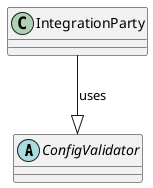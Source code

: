 @startuml ci_integrations_config_validator_class_diagram

    abstract class ConfigValidator {

    }

    class IntegrationParty {

    }

    IntegrationParty --|> ConfigValidator : uses

@enduml

